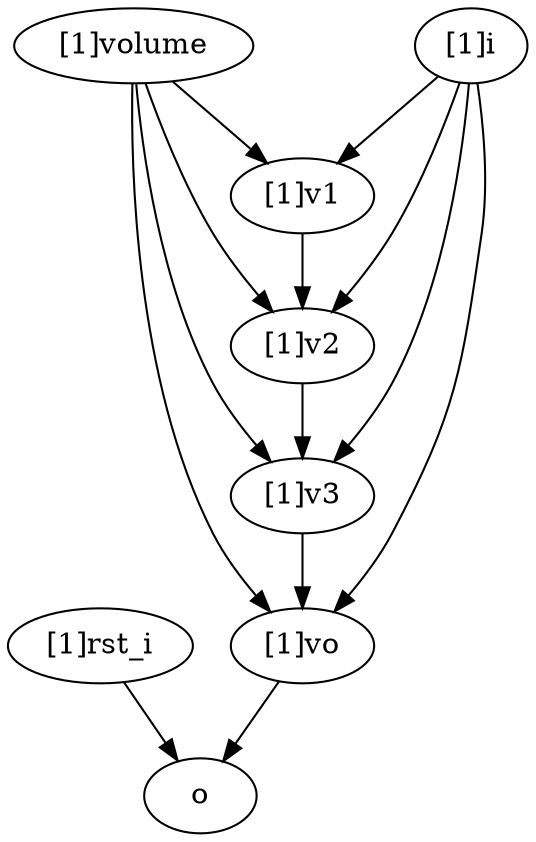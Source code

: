 strict digraph "" {
	"[1]vo"	 [complexity=2,
		importance=0.376318092432,
		rank=0.188159046216];
	o	 [complexity=0,
		importance=0.200468416728,
		rank=0.0];
	"[1]vo" -> o;
	"[1]volume"	 [complexity=20,
		importance=0.849941294957,
		rank=0.0424970647478];
	"[1]volume" -> "[1]vo";
	"[1]v2"	 [complexity=12,
		importance=0.681125166076,
		rank=0.0567604305063];
	"[1]volume" -> "[1]v2";
	"[1]v3"	 [complexity=7,
		importance=0.540444890176,
		rank=0.0772064128822];
	"[1]volume" -> "[1]v3";
	"[1]v1"	 [complexity=17,
		importance=0.774911942435,
		rank=0.0455830554374];
	"[1]volume" -> "[1]v1";
	"[1]v2" -> "[1]v3";
	"[1]v3" -> "[1]vo";
	"[1]v1" -> "[1]v2";
	"[1]i"	 [complexity=20,
		importance=0.849941294957,
		rank=0.0424970647478];
	"[1]i" -> "[1]vo";
	"[1]i" -> "[1]v2";
	"[1]i" -> "[1]v3";
	"[1]i" -> "[1]v1";
	"[1]rst_i"	 [complexity=1,
		importance=0.475966185977,
		rank=0.475966185977];
	"[1]rst_i" -> o;
}

